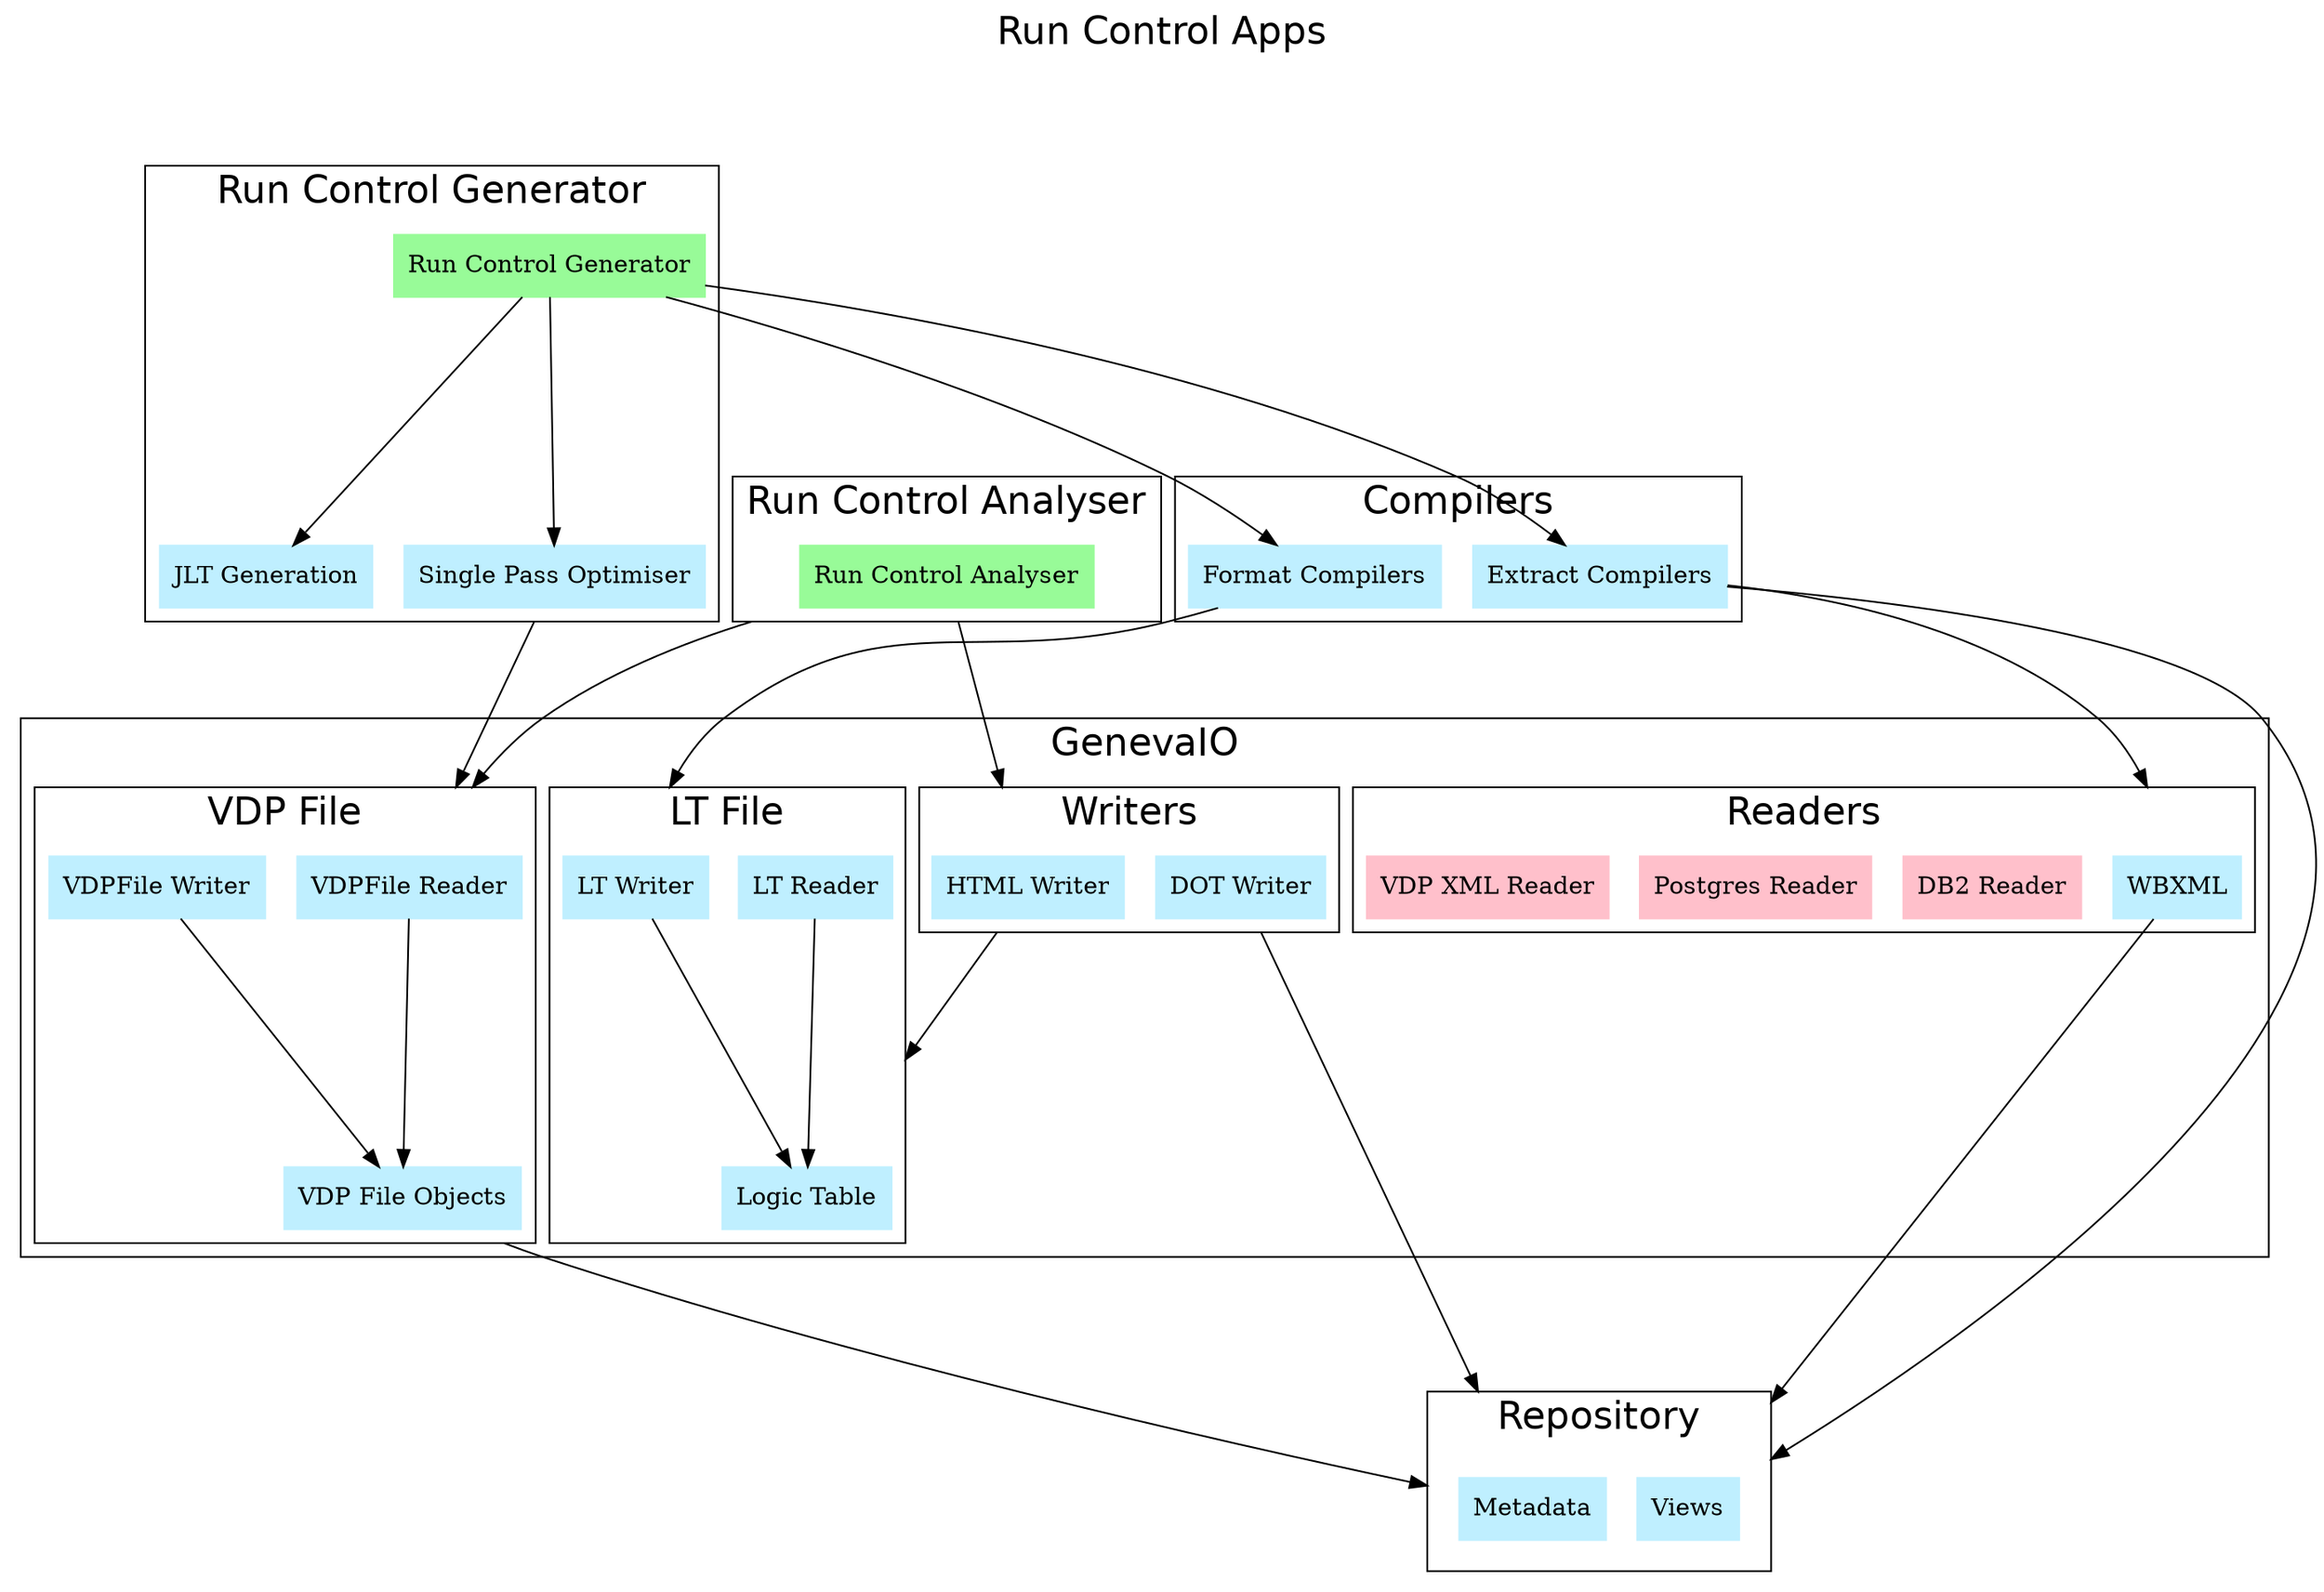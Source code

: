 digraph FrontendProjects {
    rankdir=TB
//Nodes
graph [label="Run Control Apps\n\n\n", labelloc=t, labeljust=center, fontname=Helvetica, fontsize=22 ranksep="2 equally" compound=true ];
labeljust=center;

// Applications
subgraph cluster_rcg { label="Run Control Generator" node [shape=plaintext]
    RCG[label="Run Control Generator" shape=rect style=filled color=PaleGreen]
    SPO[label="Single Pass Optimiser" shape=rect style=filled color="lightblue1" ]

    JLT[label="JLT Generation" shape=rect style=filled color="lightblue1" ]
}

subgraph cluster_comp { label="Compilers"  node [shape=plaintext] 
    EPF[label="Extract Compilers" shape=rect style=filled color="lightblue1" ]
    FPF[label="Format Compilers" shape=rect style=filled color="lightblue1" ]
}


subgraph cluster_fa { label="Run Control Analyser" node [shape=plaintext]
    FA[label="Run Control Analyser" shape=rect style=filled color=PaleGreen]
}

//Libraries

subgraph cluster_gio { label="GenevaIO" node [shape=plaintext]

    subgraph cluster_giolt { label="LT File" node [shape=plaintext]
       LTR[label="LT Reader" shape=rect style=filled color="lightblue1" ]
       LTW[label="LT Writer" shape=rect style=filled color="lightblue1" ]
       REPOL[label="Logic Table" shape=rect style=filled color="lightblue1" ]
    }

    subgraph cluster_giovdp { label="VDP File" node [shape=plaintext]
        VDPR[label="VDPFile Reader" shape=rect style=filled color="lightblue1" ]
        VDPW[label="VDPFile Writer" shape=rect style=filled color="lightblue1" ]
        REPOV[label="VDP File Objects" shape=rect style=filled color="lightblue1" ]
    }

    subgraph cluster_gior { label="Readers" node [shape=plaintext]
        WB[label="WBXML" shape=rect style=filled color="lightblue1" ]
        DB2[label="DB2 Reader" shape=rect style=filled color="pink" ]
        PG[label="Postgres Reader" shape=rect style=filled color="pink" ]
        VX[label="VDP XML Reader" shape=rect style=filled color="pink" ]
    }

    subgraph cluster_giow { label="Writers" node [shape=plaintext]
         HTML[label="HTML Writer" shape=rect style=filled color="lightblue1" ]
        DOT[label="DOT Writer" shape=rect style=filled color="lightblue1" ]
    }

}

subgraph cluster_repo { label="Repository" margin=18 node [shape=plaintext]
    REPOC[label="Views"  shape=rect style=filled color="lightblue1" ]
    REPOM[label="Metadata"  shape=rect style=filled color="lightblue1" ]
}

EPF -> WB [lhead=cluster_gior, ltail=cluster_rcg]
FA -> VDPR [lhead=cluster_giovdp, ltail=cluster_fa]
FA -> HTML [lhead=cluster_giow, ltail=cluster_fa]
SPO -> VDPR [lhead=cluster_giovdp, ltail=cluster_rcg]
LTR -> REPOL
LTW -> REPOL

HTML -> REPOL [lhead=cluster_giolt, ltail=cluster_giow]
DOT  -> REPOM [lhead=cluster_repo, ltail=cluster_giow]
VDPW -> REPOV 
VDPR -> REPOV 
WB -> REPOC [lhead=cluster_repo]
RCG -> SPO
RCG -> FPF
RCG -> EPF
RCG -> JLT


EPF  -> { REPOC} [lhead=cluster_repo, ltail=cluster_rcg]
FPF  -> LTW [lhead=cluster_giolt, ltail=cluster_rcg]


REPOV -> REPOM [lhead=cluster_repo, ltail=cluster_giovdp]
}

